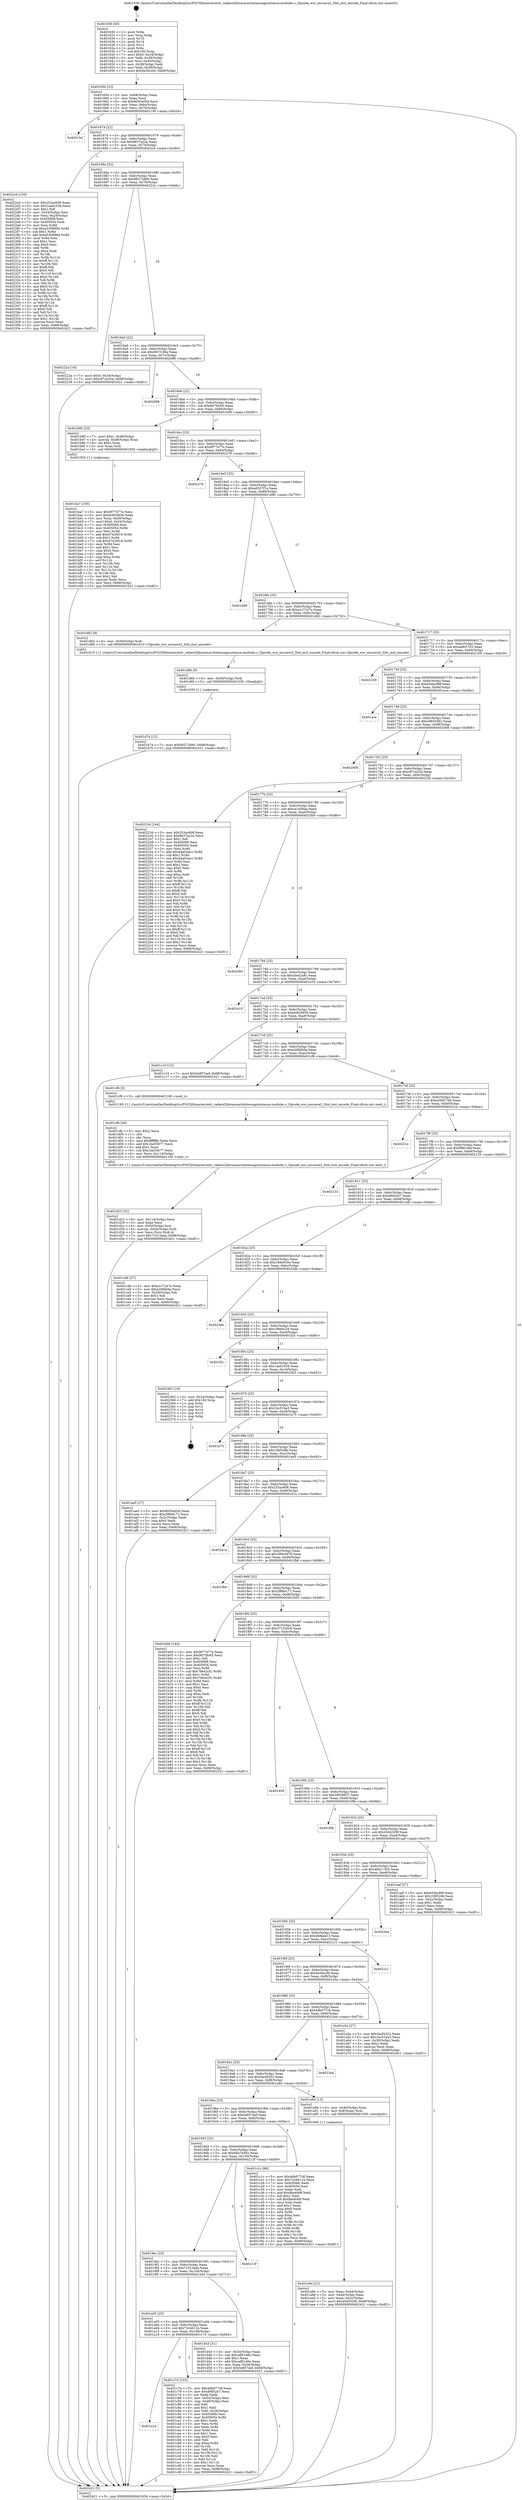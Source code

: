 digraph "0x401630" {
  label = "0x401630 (/mnt/c/Users/mathe/Desktop/tcc/POCII/binaries/extr_radare2librasmarchxtensagnuxtensa-modules.c_Opcode_wsr_excsave2_Slot_inst_encode_Final-ollvm.out::main(0))"
  labelloc = "t"
  node[shape=record]

  Entry [label="",width=0.3,height=0.3,shape=circle,fillcolor=black,style=filled]
  "0x40165d" [label="{
     0x40165d [23]\l
     | [instrs]\l
     &nbsp;&nbsp;0x40165d \<+3\>: mov -0x68(%rbp),%eax\l
     &nbsp;&nbsp;0x401660 \<+2\>: mov %eax,%ecx\l
     &nbsp;&nbsp;0x401662 \<+6\>: sub $0x8050a05d,%ecx\l
     &nbsp;&nbsp;0x401668 \<+3\>: mov %eax,-0x6c(%rbp)\l
     &nbsp;&nbsp;0x40166b \<+3\>: mov %ecx,-0x70(%rbp)\l
     &nbsp;&nbsp;0x40166e \<+6\>: je 000000000040215d \<main+0xb2d\>\l
  }"]
  "0x40215d" [label="{
     0x40215d\l
  }", style=dashed]
  "0x401674" [label="{
     0x401674 [22]\l
     | [instrs]\l
     &nbsp;&nbsp;0x401674 \<+5\>: jmp 0000000000401679 \<main+0x49\>\l
     &nbsp;&nbsp;0x401679 \<+3\>: mov -0x6c(%rbp),%eax\l
     &nbsp;&nbsp;0x40167c \<+5\>: sub $0x9637a22e,%eax\l
     &nbsp;&nbsp;0x401681 \<+3\>: mov %eax,-0x74(%rbp)\l
     &nbsp;&nbsp;0x401684 \<+6\>: je 00000000004022cd \<main+0xc9d\>\l
  }"]
  Exit [label="",width=0.3,height=0.3,shape=circle,fillcolor=black,style=filled,peripheries=2]
  "0x4022cd" [label="{
     0x4022cd [150]\l
     | [instrs]\l
     &nbsp;&nbsp;0x4022cd \<+5\>: mov $0x253ac608,%eax\l
     &nbsp;&nbsp;0x4022d2 \<+5\>: mov $0x1aad1034,%ecx\l
     &nbsp;&nbsp;0x4022d7 \<+2\>: mov $0x1,%dl\l
     &nbsp;&nbsp;0x4022d9 \<+3\>: mov -0x34(%rbp),%esi\l
     &nbsp;&nbsp;0x4022dc \<+3\>: mov %esi,-0x24(%rbp)\l
     &nbsp;&nbsp;0x4022df \<+7\>: mov 0x405068,%esi\l
     &nbsp;&nbsp;0x4022e6 \<+7\>: mov 0x405054,%edi\l
     &nbsp;&nbsp;0x4022ed \<+3\>: mov %esi,%r8d\l
     &nbsp;&nbsp;0x4022f0 \<+7\>: sub $0xa5308984,%r8d\l
     &nbsp;&nbsp;0x4022f7 \<+4\>: sub $0x1,%r8d\l
     &nbsp;&nbsp;0x4022fb \<+7\>: add $0xa5308984,%r8d\l
     &nbsp;&nbsp;0x402302 \<+4\>: imul %r8d,%esi\l
     &nbsp;&nbsp;0x402306 \<+3\>: and $0x1,%esi\l
     &nbsp;&nbsp;0x402309 \<+3\>: cmp $0x0,%esi\l
     &nbsp;&nbsp;0x40230c \<+4\>: sete %r9b\l
     &nbsp;&nbsp;0x402310 \<+3\>: cmp $0xa,%edi\l
     &nbsp;&nbsp;0x402313 \<+4\>: setl %r10b\l
     &nbsp;&nbsp;0x402317 \<+3\>: mov %r9b,%r11b\l
     &nbsp;&nbsp;0x40231a \<+4\>: xor $0xff,%r11b\l
     &nbsp;&nbsp;0x40231e \<+3\>: mov %r10b,%bl\l
     &nbsp;&nbsp;0x402321 \<+3\>: xor $0xff,%bl\l
     &nbsp;&nbsp;0x402324 \<+3\>: xor $0x0,%dl\l
     &nbsp;&nbsp;0x402327 \<+3\>: mov %r11b,%r14b\l
     &nbsp;&nbsp;0x40232a \<+4\>: and $0x0,%r14b\l
     &nbsp;&nbsp;0x40232e \<+3\>: and %dl,%r9b\l
     &nbsp;&nbsp;0x402331 \<+3\>: mov %bl,%r15b\l
     &nbsp;&nbsp;0x402334 \<+4\>: and $0x0,%r15b\l
     &nbsp;&nbsp;0x402338 \<+3\>: and %dl,%r10b\l
     &nbsp;&nbsp;0x40233b \<+3\>: or %r9b,%r14b\l
     &nbsp;&nbsp;0x40233e \<+3\>: or %r10b,%r15b\l
     &nbsp;&nbsp;0x402341 \<+3\>: xor %r15b,%r14b\l
     &nbsp;&nbsp;0x402344 \<+3\>: or %bl,%r11b\l
     &nbsp;&nbsp;0x402347 \<+4\>: xor $0xff,%r11b\l
     &nbsp;&nbsp;0x40234b \<+3\>: or $0x0,%dl\l
     &nbsp;&nbsp;0x40234e \<+3\>: and %dl,%r11b\l
     &nbsp;&nbsp;0x402351 \<+3\>: or %r11b,%r14b\l
     &nbsp;&nbsp;0x402354 \<+4\>: test $0x1,%r14b\l
     &nbsp;&nbsp;0x402358 \<+3\>: cmovne %ecx,%eax\l
     &nbsp;&nbsp;0x40235b \<+3\>: mov %eax,-0x68(%rbp)\l
     &nbsp;&nbsp;0x40235e \<+5\>: jmp 0000000000402421 \<main+0xdf1\>\l
  }"]
  "0x40168a" [label="{
     0x40168a [22]\l
     | [instrs]\l
     &nbsp;&nbsp;0x40168a \<+5\>: jmp 000000000040168f \<main+0x5f\>\l
     &nbsp;&nbsp;0x40168f \<+3\>: mov -0x6c(%rbp),%eax\l
     &nbsp;&nbsp;0x401692 \<+5\>: sub $0x98272d80,%eax\l
     &nbsp;&nbsp;0x401697 \<+3\>: mov %eax,-0x78(%rbp)\l
     &nbsp;&nbsp;0x40169a \<+6\>: je 000000000040222a \<main+0xbfa\>\l
  }"]
  "0x401d74" [label="{
     0x401d74 [12]\l
     | [instrs]\l
     &nbsp;&nbsp;0x401d74 \<+7\>: movl $0x98272d80,-0x68(%rbp)\l
     &nbsp;&nbsp;0x401d7b \<+5\>: jmp 0000000000402421 \<main+0xdf1\>\l
  }"]
  "0x40222a" [label="{
     0x40222a [19]\l
     | [instrs]\l
     &nbsp;&nbsp;0x40222a \<+7\>: movl $0x0,-0x34(%rbp)\l
     &nbsp;&nbsp;0x402231 \<+7\>: movl $0xc87ca32d,-0x68(%rbp)\l
     &nbsp;&nbsp;0x402238 \<+5\>: jmp 0000000000402421 \<main+0xdf1\>\l
  }"]
  "0x4016a0" [label="{
     0x4016a0 [22]\l
     | [instrs]\l
     &nbsp;&nbsp;0x4016a0 \<+5\>: jmp 00000000004016a5 \<main+0x75\>\l
     &nbsp;&nbsp;0x4016a5 \<+3\>: mov -0x6c(%rbp),%eax\l
     &nbsp;&nbsp;0x4016a8 \<+5\>: sub $0x9837c38a,%eax\l
     &nbsp;&nbsp;0x4016ad \<+3\>: mov %eax,-0x7c(%rbp)\l
     &nbsp;&nbsp;0x4016b0 \<+6\>: je 0000000000402098 \<main+0xa68\>\l
  }"]
  "0x401d6b" [label="{
     0x401d6b [9]\l
     | [instrs]\l
     &nbsp;&nbsp;0x401d6b \<+4\>: mov -0x50(%rbp),%rdi\l
     &nbsp;&nbsp;0x401d6f \<+5\>: call 0000000000401030 \<free@plt\>\l
     | [calls]\l
     &nbsp;&nbsp;0x401030 \{1\} (unknown)\l
  }"]
  "0x402098" [label="{
     0x402098\l
  }", style=dashed]
  "0x4016b6" [label="{
     0x4016b6 [22]\l
     | [instrs]\l
     &nbsp;&nbsp;0x4016b6 \<+5\>: jmp 00000000004016bb \<main+0x8b\>\l
     &nbsp;&nbsp;0x4016bb \<+3\>: mov -0x6c(%rbp),%eax\l
     &nbsp;&nbsp;0x4016be \<+5\>: sub $0x9d75fc65,%eax\l
     &nbsp;&nbsp;0x4016c3 \<+3\>: mov %eax,-0x80(%rbp)\l
     &nbsp;&nbsp;0x4016c6 \<+6\>: je 0000000000401b90 \<main+0x560\>\l
  }"]
  "0x401d23" [label="{
     0x401d23 [32]\l
     | [instrs]\l
     &nbsp;&nbsp;0x401d23 \<+6\>: mov -0x114(%rbp),%ecx\l
     &nbsp;&nbsp;0x401d29 \<+3\>: imul %eax,%ecx\l
     &nbsp;&nbsp;0x401d2c \<+4\>: mov -0x50(%rbp),%rsi\l
     &nbsp;&nbsp;0x401d30 \<+4\>: movslq -0x54(%rbp),%rdi\l
     &nbsp;&nbsp;0x401d34 \<+3\>: mov %ecx,(%rsi,%rdi,4)\l
     &nbsp;&nbsp;0x401d37 \<+7\>: movl $0x71013ada,-0x68(%rbp)\l
     &nbsp;&nbsp;0x401d3e \<+5\>: jmp 0000000000402421 \<main+0xdf1\>\l
  }"]
  "0x401b90" [label="{
     0x401b90 [23]\l
     | [instrs]\l
     &nbsp;&nbsp;0x401b90 \<+7\>: movl $0x1,-0x48(%rbp)\l
     &nbsp;&nbsp;0x401b97 \<+4\>: movslq -0x48(%rbp),%rax\l
     &nbsp;&nbsp;0x401b9b \<+4\>: shl $0x2,%rax\l
     &nbsp;&nbsp;0x401b9f \<+3\>: mov %rax,%rdi\l
     &nbsp;&nbsp;0x401ba2 \<+5\>: call 0000000000401050 \<malloc@plt\>\l
     | [calls]\l
     &nbsp;&nbsp;0x401050 \{1\} (unknown)\l
  }"]
  "0x4016cc" [label="{
     0x4016cc [25]\l
     | [instrs]\l
     &nbsp;&nbsp;0x4016cc \<+5\>: jmp 00000000004016d1 \<main+0xa1\>\l
     &nbsp;&nbsp;0x4016d1 \<+3\>: mov -0x6c(%rbp),%eax\l
     &nbsp;&nbsp;0x4016d4 \<+5\>: sub $0x9f77477e,%eax\l
     &nbsp;&nbsp;0x4016d9 \<+6\>: mov %eax,-0x84(%rbp)\l
     &nbsp;&nbsp;0x4016df \<+6\>: je 0000000000402376 \<main+0xd46\>\l
  }"]
  "0x401cfb" [label="{
     0x401cfb [40]\l
     | [instrs]\l
     &nbsp;&nbsp;0x401cfb \<+5\>: mov $0x2,%ecx\l
     &nbsp;&nbsp;0x401d00 \<+1\>: cltd\l
     &nbsp;&nbsp;0x401d01 \<+2\>: idiv %ecx\l
     &nbsp;&nbsp;0x401d03 \<+6\>: imul $0xfffffffe,%edx,%ecx\l
     &nbsp;&nbsp;0x401d09 \<+6\>: add $0x1be55677,%ecx\l
     &nbsp;&nbsp;0x401d0f \<+3\>: add $0x1,%ecx\l
     &nbsp;&nbsp;0x401d12 \<+6\>: sub $0x1be55677,%ecx\l
     &nbsp;&nbsp;0x401d18 \<+6\>: mov %ecx,-0x114(%rbp)\l
     &nbsp;&nbsp;0x401d1e \<+5\>: call 0000000000401160 \<next_i\>\l
     | [calls]\l
     &nbsp;&nbsp;0x401160 \{1\} (/mnt/c/Users/mathe/Desktop/tcc/POCII/binaries/extr_radare2librasmarchxtensagnuxtensa-modules.c_Opcode_wsr_excsave2_Slot_inst_encode_Final-ollvm.out::next_i)\l
  }"]
  "0x402376" [label="{
     0x402376\l
  }", style=dashed]
  "0x4016e5" [label="{
     0x4016e5 [25]\l
     | [instrs]\l
     &nbsp;&nbsp;0x4016e5 \<+5\>: jmp 00000000004016ea \<main+0xba\>\l
     &nbsp;&nbsp;0x4016ea \<+3\>: mov -0x6c(%rbp),%eax\l
     &nbsp;&nbsp;0x4016ed \<+5\>: sub $0xa0537f1a,%eax\l
     &nbsp;&nbsp;0x4016f2 \<+6\>: mov %eax,-0x88(%rbp)\l
     &nbsp;&nbsp;0x4016f8 \<+6\>: je 0000000000401d80 \<main+0x750\>\l
  }"]
  "0x401a1e" [label="{
     0x401a1e\l
  }", style=dashed]
  "0x401d80" [label="{
     0x401d80\l
  }", style=dashed]
  "0x4016fe" [label="{
     0x4016fe [25]\l
     | [instrs]\l
     &nbsp;&nbsp;0x4016fe \<+5\>: jmp 0000000000401703 \<main+0xd3\>\l
     &nbsp;&nbsp;0x401703 \<+3\>: mov -0x6c(%rbp),%eax\l
     &nbsp;&nbsp;0x401706 \<+5\>: sub $0xa1c7247e,%eax\l
     &nbsp;&nbsp;0x40170b \<+6\>: mov %eax,-0x8c(%rbp)\l
     &nbsp;&nbsp;0x401711 \<+6\>: je 0000000000401d62 \<main+0x732\>\l
  }"]
  "0x401c74" [label="{
     0x401c74 [103]\l
     | [instrs]\l
     &nbsp;&nbsp;0x401c74 \<+5\>: mov $0x4db077c8,%eax\l
     &nbsp;&nbsp;0x401c79 \<+5\>: mov $0xd9d52e7,%ecx\l
     &nbsp;&nbsp;0x401c7e \<+2\>: xor %edx,%edx\l
     &nbsp;&nbsp;0x401c80 \<+3\>: mov -0x54(%rbp),%esi\l
     &nbsp;&nbsp;0x401c83 \<+3\>: cmp -0x48(%rbp),%esi\l
     &nbsp;&nbsp;0x401c86 \<+4\>: setl %dil\l
     &nbsp;&nbsp;0x401c8a \<+4\>: and $0x1,%dil\l
     &nbsp;&nbsp;0x401c8e \<+4\>: mov %dil,-0x26(%rbp)\l
     &nbsp;&nbsp;0x401c92 \<+7\>: mov 0x405068,%esi\l
     &nbsp;&nbsp;0x401c99 \<+8\>: mov 0x405054,%r8d\l
     &nbsp;&nbsp;0x401ca1 \<+3\>: sub $0x1,%edx\l
     &nbsp;&nbsp;0x401ca4 \<+3\>: mov %esi,%r9d\l
     &nbsp;&nbsp;0x401ca7 \<+3\>: add %edx,%r9d\l
     &nbsp;&nbsp;0x401caa \<+4\>: imul %r9d,%esi\l
     &nbsp;&nbsp;0x401cae \<+3\>: and $0x1,%esi\l
     &nbsp;&nbsp;0x401cb1 \<+3\>: cmp $0x0,%esi\l
     &nbsp;&nbsp;0x401cb4 \<+4\>: sete %dil\l
     &nbsp;&nbsp;0x401cb8 \<+4\>: cmp $0xa,%r8d\l
     &nbsp;&nbsp;0x401cbc \<+4\>: setl %r10b\l
     &nbsp;&nbsp;0x401cc0 \<+3\>: mov %dil,%r11b\l
     &nbsp;&nbsp;0x401cc3 \<+3\>: and %r10b,%r11b\l
     &nbsp;&nbsp;0x401cc6 \<+3\>: xor %r10b,%dil\l
     &nbsp;&nbsp;0x401cc9 \<+3\>: or %dil,%r11b\l
     &nbsp;&nbsp;0x401ccc \<+4\>: test $0x1,%r11b\l
     &nbsp;&nbsp;0x401cd0 \<+3\>: cmovne %ecx,%eax\l
     &nbsp;&nbsp;0x401cd3 \<+3\>: mov %eax,-0x68(%rbp)\l
     &nbsp;&nbsp;0x401cd6 \<+5\>: jmp 0000000000402421 \<main+0xdf1\>\l
  }"]
  "0x401d62" [label="{
     0x401d62 [9]\l
     | [instrs]\l
     &nbsp;&nbsp;0x401d62 \<+4\>: mov -0x50(%rbp),%rdi\l
     &nbsp;&nbsp;0x401d66 \<+5\>: call 0000000000401610 \<Opcode_wsr_excsave2_Slot_inst_encode\>\l
     | [calls]\l
     &nbsp;&nbsp;0x401610 \{1\} (/mnt/c/Users/mathe/Desktop/tcc/POCII/binaries/extr_radare2librasmarchxtensagnuxtensa-modules.c_Opcode_wsr_excsave2_Slot_inst_encode_Final-ollvm.out::Opcode_wsr_excsave2_Slot_inst_encode)\l
  }"]
  "0x401717" [label="{
     0x401717 [25]\l
     | [instrs]\l
     &nbsp;&nbsp;0x401717 \<+5\>: jmp 000000000040171c \<main+0xec\>\l
     &nbsp;&nbsp;0x40171c \<+3\>: mov -0x6c(%rbp),%eax\l
     &nbsp;&nbsp;0x40171f \<+5\>: sub $0xaaf63703,%eax\l
     &nbsp;&nbsp;0x401724 \<+6\>: mov %eax,-0x90(%rbp)\l
     &nbsp;&nbsp;0x40172a \<+6\>: je 0000000000402169 \<main+0xb39\>\l
  }"]
  "0x401a05" [label="{
     0x401a05 [25]\l
     | [instrs]\l
     &nbsp;&nbsp;0x401a05 \<+5\>: jmp 0000000000401a0a \<main+0x3da\>\l
     &nbsp;&nbsp;0x401a0a \<+3\>: mov -0x6c(%rbp),%eax\l
     &nbsp;&nbsp;0x401a0d \<+5\>: sub $0x72cb611b,%eax\l
     &nbsp;&nbsp;0x401a12 \<+6\>: mov %eax,-0x108(%rbp)\l
     &nbsp;&nbsp;0x401a18 \<+6\>: je 0000000000401c74 \<main+0x644\>\l
  }"]
  "0x402169" [label="{
     0x402169\l
  }", style=dashed]
  "0x401730" [label="{
     0x401730 [25]\l
     | [instrs]\l
     &nbsp;&nbsp;0x401730 \<+5\>: jmp 0000000000401735 \<main+0x105\>\l
     &nbsp;&nbsp;0x401735 \<+3\>: mov -0x6c(%rbp),%eax\l
     &nbsp;&nbsp;0x401738 \<+5\>: sub $0xb54bc99f,%eax\l
     &nbsp;&nbsp;0x40173d \<+6\>: mov %eax,-0x94(%rbp)\l
     &nbsp;&nbsp;0x401743 \<+6\>: je 0000000000401aca \<main+0x49a\>\l
  }"]
  "0x401d43" [label="{
     0x401d43 [31]\l
     | [instrs]\l
     &nbsp;&nbsp;0x401d43 \<+3\>: mov -0x54(%rbp),%eax\l
     &nbsp;&nbsp;0x401d46 \<+5\>: sub $0xcaf8146e,%eax\l
     &nbsp;&nbsp;0x401d4b \<+3\>: add $0x1,%eax\l
     &nbsp;&nbsp;0x401d4e \<+5\>: add $0xcaf8146e,%eax\l
     &nbsp;&nbsp;0x401d53 \<+3\>: mov %eax,-0x54(%rbp)\l
     &nbsp;&nbsp;0x401d56 \<+7\>: movl $0x5e857aef,-0x68(%rbp)\l
     &nbsp;&nbsp;0x401d5d \<+5\>: jmp 0000000000402421 \<main+0xdf1\>\l
  }"]
  "0x401aca" [label="{
     0x401aca\l
  }", style=dashed]
  "0x401749" [label="{
     0x401749 [25]\l
     | [instrs]\l
     &nbsp;&nbsp;0x401749 \<+5\>: jmp 000000000040174e \<main+0x11e\>\l
     &nbsp;&nbsp;0x40174e \<+3\>: mov -0x6c(%rbp),%eax\l
     &nbsp;&nbsp;0x401751 \<+5\>: sub $0xc0850382,%eax\l
     &nbsp;&nbsp;0x401756 \<+6\>: mov %eax,-0x98(%rbp)\l
     &nbsp;&nbsp;0x40175c \<+6\>: je 0000000000402008 \<main+0x9d8\>\l
  }"]
  "0x4019ec" [label="{
     0x4019ec [25]\l
     | [instrs]\l
     &nbsp;&nbsp;0x4019ec \<+5\>: jmp 00000000004019f1 \<main+0x3c1\>\l
     &nbsp;&nbsp;0x4019f1 \<+3\>: mov -0x6c(%rbp),%eax\l
     &nbsp;&nbsp;0x4019f4 \<+5\>: sub $0x71013ada,%eax\l
     &nbsp;&nbsp;0x4019f9 \<+6\>: mov %eax,-0x104(%rbp)\l
     &nbsp;&nbsp;0x4019ff \<+6\>: je 0000000000401d43 \<main+0x713\>\l
  }"]
  "0x402008" [label="{
     0x402008\l
  }", style=dashed]
  "0x401762" [label="{
     0x401762 [25]\l
     | [instrs]\l
     &nbsp;&nbsp;0x401762 \<+5\>: jmp 0000000000401767 \<main+0x137\>\l
     &nbsp;&nbsp;0x401767 \<+3\>: mov -0x6c(%rbp),%eax\l
     &nbsp;&nbsp;0x40176a \<+5\>: sub $0xc87ca32d,%eax\l
     &nbsp;&nbsp;0x40176f \<+6\>: mov %eax,-0x9c(%rbp)\l
     &nbsp;&nbsp;0x401775 \<+6\>: je 000000000040223d \<main+0xc0d\>\l
  }"]
  "0x40213f" [label="{
     0x40213f\l
  }", style=dashed]
  "0x40223d" [label="{
     0x40223d [144]\l
     | [instrs]\l
     &nbsp;&nbsp;0x40223d \<+5\>: mov $0x253ac608,%eax\l
     &nbsp;&nbsp;0x402242 \<+5\>: mov $0x9637a22e,%ecx\l
     &nbsp;&nbsp;0x402247 \<+2\>: mov $0x1,%dl\l
     &nbsp;&nbsp;0x402249 \<+7\>: mov 0x405068,%esi\l
     &nbsp;&nbsp;0x402250 \<+7\>: mov 0x405054,%edi\l
     &nbsp;&nbsp;0x402257 \<+3\>: mov %esi,%r8d\l
     &nbsp;&nbsp;0x40225a \<+7\>: add $0x44a02ae1,%r8d\l
     &nbsp;&nbsp;0x402261 \<+4\>: sub $0x1,%r8d\l
     &nbsp;&nbsp;0x402265 \<+7\>: sub $0x44a02ae1,%r8d\l
     &nbsp;&nbsp;0x40226c \<+4\>: imul %r8d,%esi\l
     &nbsp;&nbsp;0x402270 \<+3\>: and $0x1,%esi\l
     &nbsp;&nbsp;0x402273 \<+3\>: cmp $0x0,%esi\l
     &nbsp;&nbsp;0x402276 \<+4\>: sete %r9b\l
     &nbsp;&nbsp;0x40227a \<+3\>: cmp $0xa,%edi\l
     &nbsp;&nbsp;0x40227d \<+4\>: setl %r10b\l
     &nbsp;&nbsp;0x402281 \<+3\>: mov %r9b,%r11b\l
     &nbsp;&nbsp;0x402284 \<+4\>: xor $0xff,%r11b\l
     &nbsp;&nbsp;0x402288 \<+3\>: mov %r10b,%bl\l
     &nbsp;&nbsp;0x40228b \<+3\>: xor $0xff,%bl\l
     &nbsp;&nbsp;0x40228e \<+3\>: xor $0x0,%dl\l
     &nbsp;&nbsp;0x402291 \<+3\>: mov %r11b,%r14b\l
     &nbsp;&nbsp;0x402294 \<+4\>: and $0x0,%r14b\l
     &nbsp;&nbsp;0x402298 \<+3\>: and %dl,%r9b\l
     &nbsp;&nbsp;0x40229b \<+3\>: mov %bl,%r15b\l
     &nbsp;&nbsp;0x40229e \<+4\>: and $0x0,%r15b\l
     &nbsp;&nbsp;0x4022a2 \<+3\>: and %dl,%r10b\l
     &nbsp;&nbsp;0x4022a5 \<+3\>: or %r9b,%r14b\l
     &nbsp;&nbsp;0x4022a8 \<+3\>: or %r10b,%r15b\l
     &nbsp;&nbsp;0x4022ab \<+3\>: xor %r15b,%r14b\l
     &nbsp;&nbsp;0x4022ae \<+3\>: or %bl,%r11b\l
     &nbsp;&nbsp;0x4022b1 \<+4\>: xor $0xff,%r11b\l
     &nbsp;&nbsp;0x4022b5 \<+3\>: or $0x0,%dl\l
     &nbsp;&nbsp;0x4022b8 \<+3\>: and %dl,%r11b\l
     &nbsp;&nbsp;0x4022bb \<+3\>: or %r11b,%r14b\l
     &nbsp;&nbsp;0x4022be \<+4\>: test $0x1,%r14b\l
     &nbsp;&nbsp;0x4022c2 \<+3\>: cmovne %ecx,%eax\l
     &nbsp;&nbsp;0x4022c5 \<+3\>: mov %eax,-0x68(%rbp)\l
     &nbsp;&nbsp;0x4022c8 \<+5\>: jmp 0000000000402421 \<main+0xdf1\>\l
  }"]
  "0x40177b" [label="{
     0x40177b [25]\l
     | [instrs]\l
     &nbsp;&nbsp;0x40177b \<+5\>: jmp 0000000000401780 \<main+0x150\>\l
     &nbsp;&nbsp;0x401780 \<+3\>: mov -0x6c(%rbp),%eax\l
     &nbsp;&nbsp;0x401783 \<+5\>: sub $0xca1e56aa,%eax\l
     &nbsp;&nbsp;0x401788 \<+6\>: mov %eax,-0xa0(%rbp)\l
     &nbsp;&nbsp;0x40178e \<+6\>: je 00000000004023b0 \<main+0xd80\>\l
  }"]
  "0x4019d3" [label="{
     0x4019d3 [25]\l
     | [instrs]\l
     &nbsp;&nbsp;0x4019d3 \<+5\>: jmp 00000000004019d8 \<main+0x3a8\>\l
     &nbsp;&nbsp;0x4019d8 \<+3\>: mov -0x6c(%rbp),%eax\l
     &nbsp;&nbsp;0x4019db \<+5\>: sub $0x6bb7b092,%eax\l
     &nbsp;&nbsp;0x4019e0 \<+6\>: mov %eax,-0x100(%rbp)\l
     &nbsp;&nbsp;0x4019e6 \<+6\>: je 000000000040213f \<main+0xb0f\>\l
  }"]
  "0x4023b0" [label="{
     0x4023b0\l
  }", style=dashed]
  "0x401794" [label="{
     0x401794 [25]\l
     | [instrs]\l
     &nbsp;&nbsp;0x401794 \<+5\>: jmp 0000000000401799 \<main+0x169\>\l
     &nbsp;&nbsp;0x401799 \<+3\>: mov -0x6c(%rbp),%eax\l
     &nbsp;&nbsp;0x40179c \<+5\>: sub $0xcbe42a8c,%eax\l
     &nbsp;&nbsp;0x4017a1 \<+6\>: mov %eax,-0xa4(%rbp)\l
     &nbsp;&nbsp;0x4017a7 \<+6\>: je 0000000000401e10 \<main+0x7e0\>\l
  }"]
  "0x401c1c" [label="{
     0x401c1c [88]\l
     | [instrs]\l
     &nbsp;&nbsp;0x401c1c \<+5\>: mov $0x4db077c8,%eax\l
     &nbsp;&nbsp;0x401c21 \<+5\>: mov $0x72cb611b,%ecx\l
     &nbsp;&nbsp;0x401c26 \<+7\>: mov 0x405068,%edx\l
     &nbsp;&nbsp;0x401c2d \<+7\>: mov 0x405054,%esi\l
     &nbsp;&nbsp;0x401c34 \<+2\>: mov %edx,%edi\l
     &nbsp;&nbsp;0x401c36 \<+6\>: add $0xfbe4f49f,%edi\l
     &nbsp;&nbsp;0x401c3c \<+3\>: sub $0x1,%edi\l
     &nbsp;&nbsp;0x401c3f \<+6\>: sub $0xfbe4f49f,%edi\l
     &nbsp;&nbsp;0x401c45 \<+3\>: imul %edi,%edx\l
     &nbsp;&nbsp;0x401c48 \<+3\>: and $0x1,%edx\l
     &nbsp;&nbsp;0x401c4b \<+3\>: cmp $0x0,%edx\l
     &nbsp;&nbsp;0x401c4e \<+4\>: sete %r8b\l
     &nbsp;&nbsp;0x401c52 \<+3\>: cmp $0xa,%esi\l
     &nbsp;&nbsp;0x401c55 \<+4\>: setl %r9b\l
     &nbsp;&nbsp;0x401c59 \<+3\>: mov %r8b,%r10b\l
     &nbsp;&nbsp;0x401c5c \<+3\>: and %r9b,%r10b\l
     &nbsp;&nbsp;0x401c5f \<+3\>: xor %r9b,%r8b\l
     &nbsp;&nbsp;0x401c62 \<+3\>: or %r8b,%r10b\l
     &nbsp;&nbsp;0x401c65 \<+4\>: test $0x1,%r10b\l
     &nbsp;&nbsp;0x401c69 \<+3\>: cmovne %ecx,%eax\l
     &nbsp;&nbsp;0x401c6c \<+3\>: mov %eax,-0x68(%rbp)\l
     &nbsp;&nbsp;0x401c6f \<+5\>: jmp 0000000000402421 \<main+0xdf1\>\l
  }"]
  "0x401e10" [label="{
     0x401e10\l
  }", style=dashed]
  "0x4017ad" [label="{
     0x4017ad [25]\l
     | [instrs]\l
     &nbsp;&nbsp;0x4017ad \<+5\>: jmp 00000000004017b2 \<main+0x182\>\l
     &nbsp;&nbsp;0x4017b2 \<+3\>: mov -0x6c(%rbp),%eax\l
     &nbsp;&nbsp;0x4017b5 \<+5\>: sub $0xdc855856,%eax\l
     &nbsp;&nbsp;0x4017ba \<+6\>: mov %eax,-0xa8(%rbp)\l
     &nbsp;&nbsp;0x4017c0 \<+6\>: je 0000000000401c10 \<main+0x5e0\>\l
  }"]
  "0x401ba7" [label="{
     0x401ba7 [105]\l
     | [instrs]\l
     &nbsp;&nbsp;0x401ba7 \<+5\>: mov $0x9f77477e,%ecx\l
     &nbsp;&nbsp;0x401bac \<+5\>: mov $0xdc855856,%edx\l
     &nbsp;&nbsp;0x401bb1 \<+4\>: mov %rax,-0x50(%rbp)\l
     &nbsp;&nbsp;0x401bb5 \<+7\>: movl $0x0,-0x54(%rbp)\l
     &nbsp;&nbsp;0x401bbc \<+7\>: mov 0x405068,%esi\l
     &nbsp;&nbsp;0x401bc3 \<+8\>: mov 0x405054,%r8d\l
     &nbsp;&nbsp;0x401bcb \<+3\>: mov %esi,%r9d\l
     &nbsp;&nbsp;0x401bce \<+7\>: add $0x47426f19,%r9d\l
     &nbsp;&nbsp;0x401bd5 \<+4\>: sub $0x1,%r9d\l
     &nbsp;&nbsp;0x401bd9 \<+7\>: sub $0x47426f19,%r9d\l
     &nbsp;&nbsp;0x401be0 \<+4\>: imul %r9d,%esi\l
     &nbsp;&nbsp;0x401be4 \<+3\>: and $0x1,%esi\l
     &nbsp;&nbsp;0x401be7 \<+3\>: cmp $0x0,%esi\l
     &nbsp;&nbsp;0x401bea \<+4\>: sete %r10b\l
     &nbsp;&nbsp;0x401bee \<+4\>: cmp $0xa,%r8d\l
     &nbsp;&nbsp;0x401bf2 \<+4\>: setl %r11b\l
     &nbsp;&nbsp;0x401bf6 \<+3\>: mov %r10b,%bl\l
     &nbsp;&nbsp;0x401bf9 \<+3\>: and %r11b,%bl\l
     &nbsp;&nbsp;0x401bfc \<+3\>: xor %r11b,%r10b\l
     &nbsp;&nbsp;0x401bff \<+3\>: or %r10b,%bl\l
     &nbsp;&nbsp;0x401c02 \<+3\>: test $0x1,%bl\l
     &nbsp;&nbsp;0x401c05 \<+3\>: cmovne %edx,%ecx\l
     &nbsp;&nbsp;0x401c08 \<+3\>: mov %ecx,-0x68(%rbp)\l
     &nbsp;&nbsp;0x401c0b \<+5\>: jmp 0000000000402421 \<main+0xdf1\>\l
  }"]
  "0x401c10" [label="{
     0x401c10 [12]\l
     | [instrs]\l
     &nbsp;&nbsp;0x401c10 \<+7\>: movl $0x5e857aef,-0x68(%rbp)\l
     &nbsp;&nbsp;0x401c17 \<+5\>: jmp 0000000000402421 \<main+0xdf1\>\l
  }"]
  "0x4017c6" [label="{
     0x4017c6 [25]\l
     | [instrs]\l
     &nbsp;&nbsp;0x4017c6 \<+5\>: jmp 00000000004017cb \<main+0x19b\>\l
     &nbsp;&nbsp;0x4017cb \<+3\>: mov -0x6c(%rbp),%eax\l
     &nbsp;&nbsp;0x4017ce \<+5\>: sub $0xe26fd0da,%eax\l
     &nbsp;&nbsp;0x4017d3 \<+6\>: mov %eax,-0xac(%rbp)\l
     &nbsp;&nbsp;0x4017d9 \<+6\>: je 0000000000401cf6 \<main+0x6c6\>\l
  }"]
  "0x401a9a" [label="{
     0x401a9a [21]\l
     | [instrs]\l
     &nbsp;&nbsp;0x401a9a \<+3\>: mov %eax,-0x44(%rbp)\l
     &nbsp;&nbsp;0x401a9d \<+3\>: mov -0x44(%rbp),%eax\l
     &nbsp;&nbsp;0x401aa0 \<+3\>: mov %eax,-0x2c(%rbp)\l
     &nbsp;&nbsp;0x401aa3 \<+7\>: movl $0x45d4329f,-0x68(%rbp)\l
     &nbsp;&nbsp;0x401aaa \<+5\>: jmp 0000000000402421 \<main+0xdf1\>\l
  }"]
  "0x401cf6" [label="{
     0x401cf6 [5]\l
     | [instrs]\l
     &nbsp;&nbsp;0x401cf6 \<+5\>: call 0000000000401160 \<next_i\>\l
     | [calls]\l
     &nbsp;&nbsp;0x401160 \{1\} (/mnt/c/Users/mathe/Desktop/tcc/POCII/binaries/extr_radare2librasmarchxtensagnuxtensa-modules.c_Opcode_wsr_excsave2_Slot_inst_encode_Final-ollvm.out::next_i)\l
  }"]
  "0x4017df" [label="{
     0x4017df [25]\l
     | [instrs]\l
     &nbsp;&nbsp;0x4017df \<+5\>: jmp 00000000004017e4 \<main+0x1b4\>\l
     &nbsp;&nbsp;0x4017e4 \<+3\>: mov -0x6c(%rbp),%eax\l
     &nbsp;&nbsp;0x4017e7 \<+5\>: sub $0xe29d27d0,%eax\l
     &nbsp;&nbsp;0x4017ec \<+6\>: mov %eax,-0xb0(%rbp)\l
     &nbsp;&nbsp;0x4017f2 \<+6\>: je 000000000040221e \<main+0xbee\>\l
  }"]
  "0x4019ba" [label="{
     0x4019ba [25]\l
     | [instrs]\l
     &nbsp;&nbsp;0x4019ba \<+5\>: jmp 00000000004019bf \<main+0x38f\>\l
     &nbsp;&nbsp;0x4019bf \<+3\>: mov -0x6c(%rbp),%eax\l
     &nbsp;&nbsp;0x4019c2 \<+5\>: sub $0x5e857aef,%eax\l
     &nbsp;&nbsp;0x4019c7 \<+6\>: mov %eax,-0xfc(%rbp)\l
     &nbsp;&nbsp;0x4019cd \<+6\>: je 0000000000401c1c \<main+0x5ec\>\l
  }"]
  "0x40221e" [label="{
     0x40221e\l
  }", style=dashed]
  "0x4017f8" [label="{
     0x4017f8 [25]\l
     | [instrs]\l
     &nbsp;&nbsp;0x4017f8 \<+5\>: jmp 00000000004017fd \<main+0x1cd\>\l
     &nbsp;&nbsp;0x4017fd \<+3\>: mov -0x6c(%rbp),%eax\l
     &nbsp;&nbsp;0x401800 \<+5\>: sub $0xff9819ef,%eax\l
     &nbsp;&nbsp;0x401805 \<+6\>: mov %eax,-0xb4(%rbp)\l
     &nbsp;&nbsp;0x40180b \<+6\>: je 0000000000402133 \<main+0xb03\>\l
  }"]
  "0x401a8d" [label="{
     0x401a8d [13]\l
     | [instrs]\l
     &nbsp;&nbsp;0x401a8d \<+4\>: mov -0x40(%rbp),%rax\l
     &nbsp;&nbsp;0x401a91 \<+4\>: mov 0x8(%rax),%rdi\l
     &nbsp;&nbsp;0x401a95 \<+5\>: call 0000000000401060 \<atoi@plt\>\l
     | [calls]\l
     &nbsp;&nbsp;0x401060 \{1\} (unknown)\l
  }"]
  "0x402133" [label="{
     0x402133\l
  }", style=dashed]
  "0x401811" [label="{
     0x401811 [25]\l
     | [instrs]\l
     &nbsp;&nbsp;0x401811 \<+5\>: jmp 0000000000401816 \<main+0x1e6\>\l
     &nbsp;&nbsp;0x401816 \<+3\>: mov -0x6c(%rbp),%eax\l
     &nbsp;&nbsp;0x401819 \<+5\>: sub $0xd9d52e7,%eax\l
     &nbsp;&nbsp;0x40181e \<+6\>: mov %eax,-0xb8(%rbp)\l
     &nbsp;&nbsp;0x401824 \<+6\>: je 0000000000401cdb \<main+0x6ab\>\l
  }"]
  "0x4019a1" [label="{
     0x4019a1 [25]\l
     | [instrs]\l
     &nbsp;&nbsp;0x4019a1 \<+5\>: jmp 00000000004019a6 \<main+0x376\>\l
     &nbsp;&nbsp;0x4019a6 \<+3\>: mov -0x6c(%rbp),%eax\l
     &nbsp;&nbsp;0x4019a9 \<+5\>: sub $0x5acf4322,%eax\l
     &nbsp;&nbsp;0x4019ae \<+6\>: mov %eax,-0xf8(%rbp)\l
     &nbsp;&nbsp;0x4019b4 \<+6\>: je 0000000000401a8d \<main+0x45d\>\l
  }"]
  "0x401cdb" [label="{
     0x401cdb [27]\l
     | [instrs]\l
     &nbsp;&nbsp;0x401cdb \<+5\>: mov $0xa1c7247e,%eax\l
     &nbsp;&nbsp;0x401ce0 \<+5\>: mov $0xe26fd0da,%ecx\l
     &nbsp;&nbsp;0x401ce5 \<+3\>: mov -0x26(%rbp),%dl\l
     &nbsp;&nbsp;0x401ce8 \<+3\>: test $0x1,%dl\l
     &nbsp;&nbsp;0x401ceb \<+3\>: cmovne %ecx,%eax\l
     &nbsp;&nbsp;0x401cee \<+3\>: mov %eax,-0x68(%rbp)\l
     &nbsp;&nbsp;0x401cf1 \<+5\>: jmp 0000000000402421 \<main+0xdf1\>\l
  }"]
  "0x40182a" [label="{
     0x40182a [25]\l
     | [instrs]\l
     &nbsp;&nbsp;0x40182a \<+5\>: jmp 000000000040182f \<main+0x1ff\>\l
     &nbsp;&nbsp;0x40182f \<+3\>: mov -0x6c(%rbp),%eax\l
     &nbsp;&nbsp;0x401832 \<+5\>: sub $0x18de916e,%eax\l
     &nbsp;&nbsp;0x401837 \<+6\>: mov %eax,-0xbc(%rbp)\l
     &nbsp;&nbsp;0x40183d \<+6\>: je 00000000004023de \<main+0xdae\>\l
  }"]
  "0x4023a4" [label="{
     0x4023a4\l
  }", style=dashed]
  "0x4023de" [label="{
     0x4023de\l
  }", style=dashed]
  "0x401843" [label="{
     0x401843 [25]\l
     | [instrs]\l
     &nbsp;&nbsp;0x401843 \<+5\>: jmp 0000000000401848 \<main+0x218\>\l
     &nbsp;&nbsp;0x401848 \<+3\>: mov -0x6c(%rbp),%eax\l
     &nbsp;&nbsp;0x40184b \<+5\>: sub $0x19664c34,%eax\l
     &nbsp;&nbsp;0x401850 \<+6\>: mov %eax,-0xc0(%rbp)\l
     &nbsp;&nbsp;0x401856 \<+6\>: je 0000000000401f2c \<main+0x8fc\>\l
  }"]
  "0x401630" [label="{
     0x401630 [45]\l
     | [instrs]\l
     &nbsp;&nbsp;0x401630 \<+1\>: push %rbp\l
     &nbsp;&nbsp;0x401631 \<+3\>: mov %rsp,%rbp\l
     &nbsp;&nbsp;0x401634 \<+2\>: push %r15\l
     &nbsp;&nbsp;0x401636 \<+2\>: push %r14\l
     &nbsp;&nbsp;0x401638 \<+2\>: push %r12\l
     &nbsp;&nbsp;0x40163a \<+1\>: push %rbx\l
     &nbsp;&nbsp;0x40163b \<+7\>: sub $0x100,%rsp\l
     &nbsp;&nbsp;0x401642 \<+7\>: movl $0x0,-0x34(%rbp)\l
     &nbsp;&nbsp;0x401649 \<+3\>: mov %edi,-0x38(%rbp)\l
     &nbsp;&nbsp;0x40164c \<+4\>: mov %rsi,-0x40(%rbp)\l
     &nbsp;&nbsp;0x401650 \<+3\>: mov -0x38(%rbp),%edi\l
     &nbsp;&nbsp;0x401653 \<+3\>: mov %edi,-0x30(%rbp)\l
     &nbsp;&nbsp;0x401656 \<+7\>: movl $0x4b5dccfd,-0x68(%rbp)\l
  }"]
  "0x401f2c" [label="{
     0x401f2c\l
  }", style=dashed]
  "0x40185c" [label="{
     0x40185c [25]\l
     | [instrs]\l
     &nbsp;&nbsp;0x40185c \<+5\>: jmp 0000000000401861 \<main+0x231\>\l
     &nbsp;&nbsp;0x401861 \<+3\>: mov -0x6c(%rbp),%eax\l
     &nbsp;&nbsp;0x401864 \<+5\>: sub $0x1aad1034,%eax\l
     &nbsp;&nbsp;0x401869 \<+6\>: mov %eax,-0xc4(%rbp)\l
     &nbsp;&nbsp;0x40186f \<+6\>: je 0000000000402363 \<main+0xd33\>\l
  }"]
  "0x402421" [label="{
     0x402421 [5]\l
     | [instrs]\l
     &nbsp;&nbsp;0x402421 \<+5\>: jmp 000000000040165d \<main+0x2d\>\l
  }"]
  "0x402363" [label="{
     0x402363 [19]\l
     | [instrs]\l
     &nbsp;&nbsp;0x402363 \<+3\>: mov -0x24(%rbp),%eax\l
     &nbsp;&nbsp;0x402366 \<+7\>: add $0x100,%rsp\l
     &nbsp;&nbsp;0x40236d \<+1\>: pop %rbx\l
     &nbsp;&nbsp;0x40236e \<+2\>: pop %r12\l
     &nbsp;&nbsp;0x402370 \<+2\>: pop %r14\l
     &nbsp;&nbsp;0x402372 \<+2\>: pop %r15\l
     &nbsp;&nbsp;0x402374 \<+1\>: pop %rbp\l
     &nbsp;&nbsp;0x402375 \<+1\>: ret\l
  }"]
  "0x401875" [label="{
     0x401875 [25]\l
     | [instrs]\l
     &nbsp;&nbsp;0x401875 \<+5\>: jmp 000000000040187a \<main+0x24a\>\l
     &nbsp;&nbsp;0x40187a \<+3\>: mov -0x6c(%rbp),%eax\l
     &nbsp;&nbsp;0x40187d \<+5\>: sub $0x1bc51ba3,%eax\l
     &nbsp;&nbsp;0x401882 \<+6\>: mov %eax,-0xc8(%rbp)\l
     &nbsp;&nbsp;0x401888 \<+6\>: je 0000000000401a75 \<main+0x445\>\l
  }"]
  "0x401988" [label="{
     0x401988 [25]\l
     | [instrs]\l
     &nbsp;&nbsp;0x401988 \<+5\>: jmp 000000000040198d \<main+0x35d\>\l
     &nbsp;&nbsp;0x40198d \<+3\>: mov -0x6c(%rbp),%eax\l
     &nbsp;&nbsp;0x401990 \<+5\>: sub $0x4db077c8,%eax\l
     &nbsp;&nbsp;0x401995 \<+6\>: mov %eax,-0xf4(%rbp)\l
     &nbsp;&nbsp;0x40199b \<+6\>: je 00000000004023a4 \<main+0xd74\>\l
  }"]
  "0x401a75" [label="{
     0x401a75\l
  }", style=dashed]
  "0x40188e" [label="{
     0x40188e [25]\l
     | [instrs]\l
     &nbsp;&nbsp;0x40188e \<+5\>: jmp 0000000000401893 \<main+0x263\>\l
     &nbsp;&nbsp;0x401893 \<+3\>: mov -0x6c(%rbp),%eax\l
     &nbsp;&nbsp;0x401896 \<+5\>: sub $0x1f4f528b,%eax\l
     &nbsp;&nbsp;0x40189b \<+6\>: mov %eax,-0xcc(%rbp)\l
     &nbsp;&nbsp;0x4018a1 \<+6\>: je 0000000000401ae5 \<main+0x4b5\>\l
  }"]
  "0x401a5a" [label="{
     0x401a5a [27]\l
     | [instrs]\l
     &nbsp;&nbsp;0x401a5a \<+5\>: mov $0x5acf4322,%eax\l
     &nbsp;&nbsp;0x401a5f \<+5\>: mov $0x1bc51ba3,%ecx\l
     &nbsp;&nbsp;0x401a64 \<+3\>: mov -0x30(%rbp),%edx\l
     &nbsp;&nbsp;0x401a67 \<+3\>: cmp $0x2,%edx\l
     &nbsp;&nbsp;0x401a6a \<+3\>: cmovne %ecx,%eax\l
     &nbsp;&nbsp;0x401a6d \<+3\>: mov %eax,-0x68(%rbp)\l
     &nbsp;&nbsp;0x401a70 \<+5\>: jmp 0000000000402421 \<main+0xdf1\>\l
  }"]
  "0x401ae5" [label="{
     0x401ae5 [27]\l
     | [instrs]\l
     &nbsp;&nbsp;0x401ae5 \<+5\>: mov $0x8050a05d,%eax\l
     &nbsp;&nbsp;0x401aea \<+5\>: mov $0x2f86d171,%ecx\l
     &nbsp;&nbsp;0x401aef \<+3\>: mov -0x2c(%rbp),%edx\l
     &nbsp;&nbsp;0x401af2 \<+3\>: cmp $0x0,%edx\l
     &nbsp;&nbsp;0x401af5 \<+3\>: cmove %ecx,%eax\l
     &nbsp;&nbsp;0x401af8 \<+3\>: mov %eax,-0x68(%rbp)\l
     &nbsp;&nbsp;0x401afb \<+5\>: jmp 0000000000402421 \<main+0xdf1\>\l
  }"]
  "0x4018a7" [label="{
     0x4018a7 [25]\l
     | [instrs]\l
     &nbsp;&nbsp;0x4018a7 \<+5\>: jmp 00000000004018ac \<main+0x27c\>\l
     &nbsp;&nbsp;0x4018ac \<+3\>: mov -0x6c(%rbp),%eax\l
     &nbsp;&nbsp;0x4018af \<+5\>: sub $0x253ac608,%eax\l
     &nbsp;&nbsp;0x4018b4 \<+6\>: mov %eax,-0xd0(%rbp)\l
     &nbsp;&nbsp;0x4018ba \<+6\>: je 000000000040241a \<main+0xdea\>\l
  }"]
  "0x40196f" [label="{
     0x40196f [25]\l
     | [instrs]\l
     &nbsp;&nbsp;0x40196f \<+5\>: jmp 0000000000401974 \<main+0x344\>\l
     &nbsp;&nbsp;0x401974 \<+3\>: mov -0x6c(%rbp),%eax\l
     &nbsp;&nbsp;0x401977 \<+5\>: sub $0x4b5dccfd,%eax\l
     &nbsp;&nbsp;0x40197c \<+6\>: mov %eax,-0xf0(%rbp)\l
     &nbsp;&nbsp;0x401982 \<+6\>: je 0000000000401a5a \<main+0x42a\>\l
  }"]
  "0x40241a" [label="{
     0x40241a\l
  }", style=dashed]
  "0x4018c0" [label="{
     0x4018c0 [25]\l
     | [instrs]\l
     &nbsp;&nbsp;0x4018c0 \<+5\>: jmp 00000000004018c5 \<main+0x295\>\l
     &nbsp;&nbsp;0x4018c5 \<+3\>: mov -0x6c(%rbp),%eax\l
     &nbsp;&nbsp;0x4018c8 \<+5\>: sub $0x299c8d76,%eax\l
     &nbsp;&nbsp;0x4018cd \<+6\>: mov %eax,-0xd4(%rbp)\l
     &nbsp;&nbsp;0x4018d3 \<+6\>: je 0000000000401fb6 \<main+0x986\>\l
  }"]
  "0x4021c1" [label="{
     0x4021c1\l
  }", style=dashed]
  "0x401fb6" [label="{
     0x401fb6\l
  }", style=dashed]
  "0x4018d9" [label="{
     0x4018d9 [25]\l
     | [instrs]\l
     &nbsp;&nbsp;0x4018d9 \<+5\>: jmp 00000000004018de \<main+0x2ae\>\l
     &nbsp;&nbsp;0x4018de \<+3\>: mov -0x6c(%rbp),%eax\l
     &nbsp;&nbsp;0x4018e1 \<+5\>: sub $0x2f86d171,%eax\l
     &nbsp;&nbsp;0x4018e6 \<+6\>: mov %eax,-0xd8(%rbp)\l
     &nbsp;&nbsp;0x4018ec \<+6\>: je 0000000000401b00 \<main+0x4d0\>\l
  }"]
  "0x401956" [label="{
     0x401956 [25]\l
     | [instrs]\l
     &nbsp;&nbsp;0x401956 \<+5\>: jmp 000000000040195b \<main+0x32b\>\l
     &nbsp;&nbsp;0x40195b \<+3\>: mov -0x6c(%rbp),%eax\l
     &nbsp;&nbsp;0x40195e \<+5\>: sub $0x48dbee13,%eax\l
     &nbsp;&nbsp;0x401963 \<+6\>: mov %eax,-0xec(%rbp)\l
     &nbsp;&nbsp;0x401969 \<+6\>: je 00000000004021c1 \<main+0xb91\>\l
  }"]
  "0x401b00" [label="{
     0x401b00 [144]\l
     | [instrs]\l
     &nbsp;&nbsp;0x401b00 \<+5\>: mov $0x9f77477e,%eax\l
     &nbsp;&nbsp;0x401b05 \<+5\>: mov $0x9d75fc65,%ecx\l
     &nbsp;&nbsp;0x401b0a \<+2\>: mov $0x1,%dl\l
     &nbsp;&nbsp;0x401b0c \<+7\>: mov 0x405068,%esi\l
     &nbsp;&nbsp;0x401b13 \<+7\>: mov 0x405054,%edi\l
     &nbsp;&nbsp;0x401b1a \<+3\>: mov %esi,%r8d\l
     &nbsp;&nbsp;0x401b1d \<+7\>: sub $0x79e42cf1,%r8d\l
     &nbsp;&nbsp;0x401b24 \<+4\>: sub $0x1,%r8d\l
     &nbsp;&nbsp;0x401b28 \<+7\>: add $0x79e42cf1,%r8d\l
     &nbsp;&nbsp;0x401b2f \<+4\>: imul %r8d,%esi\l
     &nbsp;&nbsp;0x401b33 \<+3\>: and $0x1,%esi\l
     &nbsp;&nbsp;0x401b36 \<+3\>: cmp $0x0,%esi\l
     &nbsp;&nbsp;0x401b39 \<+4\>: sete %r9b\l
     &nbsp;&nbsp;0x401b3d \<+3\>: cmp $0xa,%edi\l
     &nbsp;&nbsp;0x401b40 \<+4\>: setl %r10b\l
     &nbsp;&nbsp;0x401b44 \<+3\>: mov %r9b,%r11b\l
     &nbsp;&nbsp;0x401b47 \<+4\>: xor $0xff,%r11b\l
     &nbsp;&nbsp;0x401b4b \<+3\>: mov %r10b,%bl\l
     &nbsp;&nbsp;0x401b4e \<+3\>: xor $0xff,%bl\l
     &nbsp;&nbsp;0x401b51 \<+3\>: xor $0x0,%dl\l
     &nbsp;&nbsp;0x401b54 \<+3\>: mov %r11b,%r14b\l
     &nbsp;&nbsp;0x401b57 \<+4\>: and $0x0,%r14b\l
     &nbsp;&nbsp;0x401b5b \<+3\>: and %dl,%r9b\l
     &nbsp;&nbsp;0x401b5e \<+3\>: mov %bl,%r15b\l
     &nbsp;&nbsp;0x401b61 \<+4\>: and $0x0,%r15b\l
     &nbsp;&nbsp;0x401b65 \<+3\>: and %dl,%r10b\l
     &nbsp;&nbsp;0x401b68 \<+3\>: or %r9b,%r14b\l
     &nbsp;&nbsp;0x401b6b \<+3\>: or %r10b,%r15b\l
     &nbsp;&nbsp;0x401b6e \<+3\>: xor %r15b,%r14b\l
     &nbsp;&nbsp;0x401b71 \<+3\>: or %bl,%r11b\l
     &nbsp;&nbsp;0x401b74 \<+4\>: xor $0xff,%r11b\l
     &nbsp;&nbsp;0x401b78 \<+3\>: or $0x0,%dl\l
     &nbsp;&nbsp;0x401b7b \<+3\>: and %dl,%r11b\l
     &nbsp;&nbsp;0x401b7e \<+3\>: or %r11b,%r14b\l
     &nbsp;&nbsp;0x401b81 \<+4\>: test $0x1,%r14b\l
     &nbsp;&nbsp;0x401b85 \<+3\>: cmovne %ecx,%eax\l
     &nbsp;&nbsp;0x401b88 \<+3\>: mov %eax,-0x68(%rbp)\l
     &nbsp;&nbsp;0x401b8b \<+5\>: jmp 0000000000402421 \<main+0xdf1\>\l
  }"]
  "0x4018f2" [label="{
     0x4018f2 [25]\l
     | [instrs]\l
     &nbsp;&nbsp;0x4018f2 \<+5\>: jmp 00000000004018f7 \<main+0x2c7\>\l
     &nbsp;&nbsp;0x4018f7 \<+3\>: mov -0x6c(%rbp),%eax\l
     &nbsp;&nbsp;0x4018fa \<+5\>: sub $0x371520c6,%eax\l
     &nbsp;&nbsp;0x4018ff \<+6\>: mov %eax,-0xdc(%rbp)\l
     &nbsp;&nbsp;0x401905 \<+6\>: je 0000000000402409 \<main+0xdd9\>\l
  }"]
  "0x4023ea" [label="{
     0x4023ea\l
  }", style=dashed]
  "0x402409" [label="{
     0x402409\l
  }", style=dashed]
  "0x40190b" [label="{
     0x40190b [25]\l
     | [instrs]\l
     &nbsp;&nbsp;0x40190b \<+5\>: jmp 0000000000401910 \<main+0x2e0\>\l
     &nbsp;&nbsp;0x401910 \<+3\>: mov -0x6c(%rbp),%eax\l
     &nbsp;&nbsp;0x401913 \<+5\>: sub $0x390c8837,%eax\l
     &nbsp;&nbsp;0x401918 \<+6\>: mov %eax,-0xe0(%rbp)\l
     &nbsp;&nbsp;0x40191e \<+6\>: je 0000000000401f9b \<main+0x96b\>\l
  }"]
  "0x40193d" [label="{
     0x40193d [25]\l
     | [instrs]\l
     &nbsp;&nbsp;0x40193d \<+5\>: jmp 0000000000401942 \<main+0x312\>\l
     &nbsp;&nbsp;0x401942 \<+3\>: mov -0x6c(%rbp),%eax\l
     &nbsp;&nbsp;0x401945 \<+5\>: sub $0x46d11305,%eax\l
     &nbsp;&nbsp;0x40194a \<+6\>: mov %eax,-0xe8(%rbp)\l
     &nbsp;&nbsp;0x401950 \<+6\>: je 00000000004023ea \<main+0xdba\>\l
  }"]
  "0x401f9b" [label="{
     0x401f9b\l
  }", style=dashed]
  "0x401924" [label="{
     0x401924 [25]\l
     | [instrs]\l
     &nbsp;&nbsp;0x401924 \<+5\>: jmp 0000000000401929 \<main+0x2f9\>\l
     &nbsp;&nbsp;0x401929 \<+3\>: mov -0x6c(%rbp),%eax\l
     &nbsp;&nbsp;0x40192c \<+5\>: sub $0x45d4329f,%eax\l
     &nbsp;&nbsp;0x401931 \<+6\>: mov %eax,-0xe4(%rbp)\l
     &nbsp;&nbsp;0x401937 \<+6\>: je 0000000000401aaf \<main+0x47f\>\l
  }"]
  "0x401aaf" [label="{
     0x401aaf [27]\l
     | [instrs]\l
     &nbsp;&nbsp;0x401aaf \<+5\>: mov $0xb54bc99f,%eax\l
     &nbsp;&nbsp;0x401ab4 \<+5\>: mov $0x1f4f528b,%ecx\l
     &nbsp;&nbsp;0x401ab9 \<+3\>: mov -0x2c(%rbp),%edx\l
     &nbsp;&nbsp;0x401abc \<+3\>: cmp $0x1,%edx\l
     &nbsp;&nbsp;0x401abf \<+3\>: cmovl %ecx,%eax\l
     &nbsp;&nbsp;0x401ac2 \<+3\>: mov %eax,-0x68(%rbp)\l
     &nbsp;&nbsp;0x401ac5 \<+5\>: jmp 0000000000402421 \<main+0xdf1\>\l
  }"]
  Entry -> "0x401630" [label=" 1"]
  "0x40165d" -> "0x40215d" [label=" 0"]
  "0x40165d" -> "0x401674" [label=" 20"]
  "0x402363" -> Exit [label=" 1"]
  "0x401674" -> "0x4022cd" [label=" 1"]
  "0x401674" -> "0x40168a" [label=" 19"]
  "0x4022cd" -> "0x402421" [label=" 1"]
  "0x40168a" -> "0x40222a" [label=" 1"]
  "0x40168a" -> "0x4016a0" [label=" 18"]
  "0x40223d" -> "0x402421" [label=" 1"]
  "0x4016a0" -> "0x402098" [label=" 0"]
  "0x4016a0" -> "0x4016b6" [label=" 18"]
  "0x40222a" -> "0x402421" [label=" 1"]
  "0x4016b6" -> "0x401b90" [label=" 1"]
  "0x4016b6" -> "0x4016cc" [label=" 17"]
  "0x401d74" -> "0x402421" [label=" 1"]
  "0x4016cc" -> "0x402376" [label=" 0"]
  "0x4016cc" -> "0x4016e5" [label=" 17"]
  "0x401d6b" -> "0x401d74" [label=" 1"]
  "0x4016e5" -> "0x401d80" [label=" 0"]
  "0x4016e5" -> "0x4016fe" [label=" 17"]
  "0x401d62" -> "0x401d6b" [label=" 1"]
  "0x4016fe" -> "0x401d62" [label=" 1"]
  "0x4016fe" -> "0x401717" [label=" 16"]
  "0x401d43" -> "0x402421" [label=" 1"]
  "0x401717" -> "0x402169" [label=" 0"]
  "0x401717" -> "0x401730" [label=" 16"]
  "0x401cfb" -> "0x401d23" [label=" 1"]
  "0x401730" -> "0x401aca" [label=" 0"]
  "0x401730" -> "0x401749" [label=" 16"]
  "0x401cf6" -> "0x401cfb" [label=" 1"]
  "0x401749" -> "0x402008" [label=" 0"]
  "0x401749" -> "0x401762" [label=" 16"]
  "0x401c74" -> "0x402421" [label=" 2"]
  "0x401762" -> "0x40223d" [label=" 1"]
  "0x401762" -> "0x40177b" [label=" 15"]
  "0x401a05" -> "0x401a1e" [label=" 0"]
  "0x40177b" -> "0x4023b0" [label=" 0"]
  "0x40177b" -> "0x401794" [label=" 15"]
  "0x401d23" -> "0x402421" [label=" 1"]
  "0x401794" -> "0x401e10" [label=" 0"]
  "0x401794" -> "0x4017ad" [label=" 15"]
  "0x4019ec" -> "0x401a05" [label=" 2"]
  "0x4017ad" -> "0x401c10" [label=" 1"]
  "0x4017ad" -> "0x4017c6" [label=" 14"]
  "0x401cdb" -> "0x402421" [label=" 2"]
  "0x4017c6" -> "0x401cf6" [label=" 1"]
  "0x4017c6" -> "0x4017df" [label=" 13"]
  "0x4019d3" -> "0x4019ec" [label=" 3"]
  "0x4017df" -> "0x40221e" [label=" 0"]
  "0x4017df" -> "0x4017f8" [label=" 13"]
  "0x4019d3" -> "0x40213f" [label=" 0"]
  "0x4017f8" -> "0x402133" [label=" 0"]
  "0x4017f8" -> "0x401811" [label=" 13"]
  "0x401a05" -> "0x401c74" [label=" 2"]
  "0x401811" -> "0x401cdb" [label=" 2"]
  "0x401811" -> "0x40182a" [label=" 11"]
  "0x4019ba" -> "0x4019d3" [label=" 3"]
  "0x40182a" -> "0x4023de" [label=" 0"]
  "0x40182a" -> "0x401843" [label=" 11"]
  "0x4019ba" -> "0x401c1c" [label=" 2"]
  "0x401843" -> "0x401f2c" [label=" 0"]
  "0x401843" -> "0x40185c" [label=" 11"]
  "0x401c10" -> "0x402421" [label=" 1"]
  "0x40185c" -> "0x402363" [label=" 1"]
  "0x40185c" -> "0x401875" [label=" 10"]
  "0x401ba7" -> "0x402421" [label=" 1"]
  "0x401875" -> "0x401a75" [label=" 0"]
  "0x401875" -> "0x40188e" [label=" 10"]
  "0x401b90" -> "0x401ba7" [label=" 1"]
  "0x40188e" -> "0x401ae5" [label=" 1"]
  "0x40188e" -> "0x4018a7" [label=" 9"]
  "0x401b00" -> "0x402421" [label=" 1"]
  "0x4018a7" -> "0x40241a" [label=" 0"]
  "0x4018a7" -> "0x4018c0" [label=" 9"]
  "0x401aaf" -> "0x402421" [label=" 1"]
  "0x4018c0" -> "0x401fb6" [label=" 0"]
  "0x4018c0" -> "0x4018d9" [label=" 9"]
  "0x401a9a" -> "0x402421" [label=" 1"]
  "0x4018d9" -> "0x401b00" [label=" 1"]
  "0x4018d9" -> "0x4018f2" [label=" 8"]
  "0x4019a1" -> "0x4019ba" [label=" 5"]
  "0x4018f2" -> "0x402409" [label=" 0"]
  "0x4018f2" -> "0x40190b" [label=" 8"]
  "0x4019a1" -> "0x401a8d" [label=" 1"]
  "0x40190b" -> "0x401f9b" [label=" 0"]
  "0x40190b" -> "0x401924" [label=" 8"]
  "0x401988" -> "0x4019a1" [label=" 6"]
  "0x401924" -> "0x401aaf" [label=" 1"]
  "0x401924" -> "0x40193d" [label=" 7"]
  "0x401c1c" -> "0x402421" [label=" 2"]
  "0x40193d" -> "0x4023ea" [label=" 0"]
  "0x40193d" -> "0x401956" [label=" 7"]
  "0x401a8d" -> "0x401a9a" [label=" 1"]
  "0x401956" -> "0x4021c1" [label=" 0"]
  "0x401956" -> "0x40196f" [label=" 7"]
  "0x401ae5" -> "0x402421" [label=" 1"]
  "0x40196f" -> "0x401a5a" [label=" 1"]
  "0x40196f" -> "0x401988" [label=" 6"]
  "0x401a5a" -> "0x402421" [label=" 1"]
  "0x401630" -> "0x40165d" [label=" 1"]
  "0x402421" -> "0x40165d" [label=" 19"]
  "0x4019ec" -> "0x401d43" [label=" 1"]
  "0x401988" -> "0x4023a4" [label=" 0"]
}
